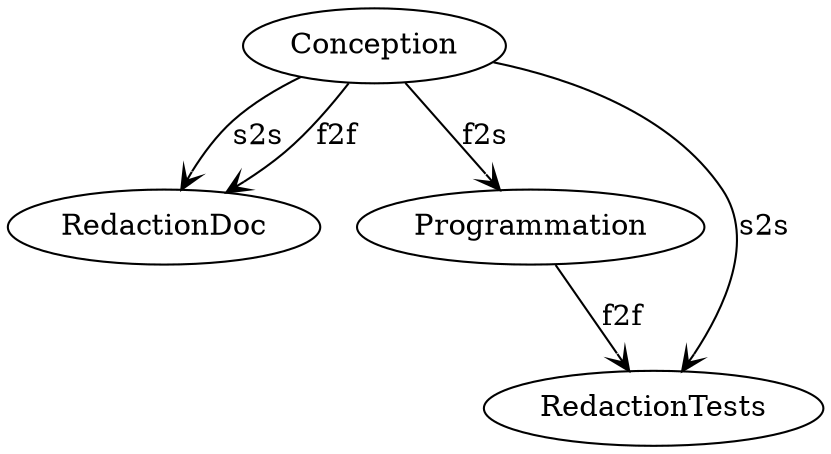 digraph developpement {
			
			Conception -> RedactionDoc [arrowhead=vee label=s2s]
			Conception -> RedactionDoc [arrowhead=vee label=f2f]
			Conception -> Programmation [arrowhead=vee label=f2s]
			Conception -> RedactionTests [arrowhead=vee label=s2s]
			Programmation -> RedactionTests [arrowhead=vee label=f2f]
}
